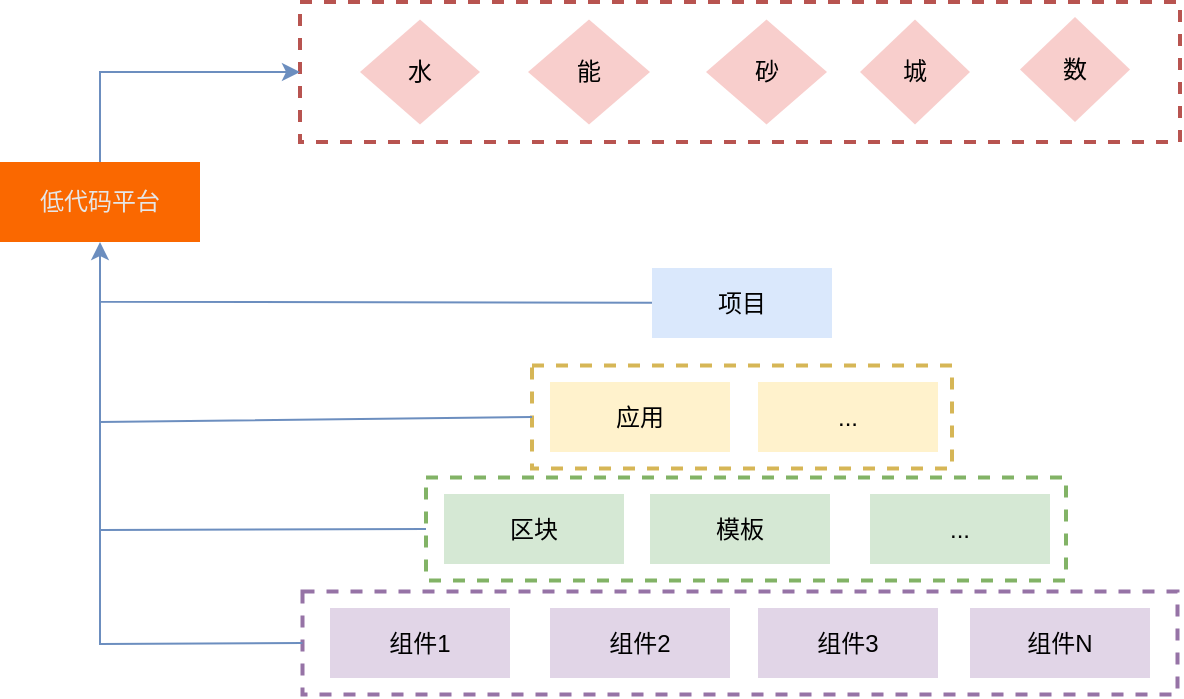 <mxfile version="24.2.5" type="github">
  <diagram name="第 1 页" id="zDo1qu29ASSPt817Pfob">
    <mxGraphModel dx="1259" dy="693" grid="1" gridSize="10" guides="1" tooltips="1" connect="1" arrows="1" fold="1" page="1" pageScale="1" pageWidth="827" pageHeight="1169" math="0" shadow="0">
      <root>
        <mxCell id="0" />
        <mxCell id="1" parent="0" />
        <mxCell id="lcO9C_Fh3bmA2Uq3fPDU-23" value="" style="rounded=0;whiteSpace=wrap;html=1;fillColor=none;strokeColor=#d6b656;dashed=1;strokeWidth=2;" parent="1" vertex="1">
          <mxGeometry x="296" y="431.75" width="210" height="51.5" as="geometry" />
        </mxCell>
        <mxCell id="lcO9C_Fh3bmA2Uq3fPDU-22" value="" style="rounded=0;whiteSpace=wrap;html=1;fillColor=none;strokeColor=#82b366;dashed=1;strokeWidth=2;" parent="1" vertex="1">
          <mxGeometry x="243" y="487.75" width="320" height="51.5" as="geometry" />
        </mxCell>
        <mxCell id="lcO9C_Fh3bmA2Uq3fPDU-21" value="" style="rounded=0;whiteSpace=wrap;html=1;fillColor=none;strokeColor=#9673a6;dashed=1;strokeWidth=2;" parent="1" vertex="1">
          <mxGeometry x="181.25" y="544.75" width="437.5" height="51.5" as="geometry" />
        </mxCell>
        <mxCell id="lcO9C_Fh3bmA2Uq3fPDU-2" value="" style="rounded=0;whiteSpace=wrap;html=1;fillColor=none;strokeColor=#b85450;strokeWidth=2;dashed=1;" parent="1" vertex="1">
          <mxGeometry x="180" y="250" width="440" height="70" as="geometry" />
        </mxCell>
        <mxCell id="lcO9C_Fh3bmA2Uq3fPDU-6" value="组件1" style="rounded=0;whiteSpace=wrap;html=1;fillColor=#e1d5e7;strokeColor=none;" parent="1" vertex="1">
          <mxGeometry x="195" y="553" width="90" height="35" as="geometry" />
        </mxCell>
        <mxCell id="lcO9C_Fh3bmA2Uq3fPDU-7" value="组件2" style="rounded=0;whiteSpace=wrap;html=1;fillColor=#e1d5e7;strokeColor=none;" parent="1" vertex="1">
          <mxGeometry x="305" y="553" width="90" height="35" as="geometry" />
        </mxCell>
        <mxCell id="lcO9C_Fh3bmA2Uq3fPDU-8" value="组件3" style="rounded=0;whiteSpace=wrap;html=1;fillColor=#e1d5e7;strokeColor=none;" parent="1" vertex="1">
          <mxGeometry x="409" y="553" width="90" height="35" as="geometry" />
        </mxCell>
        <mxCell id="lcO9C_Fh3bmA2Uq3fPDU-9" value="组件N" style="rounded=0;whiteSpace=wrap;html=1;fillColor=#e1d5e7;strokeColor=none;" parent="1" vertex="1">
          <mxGeometry x="515" y="553" width="90" height="35" as="geometry" />
        </mxCell>
        <mxCell id="lcO9C_Fh3bmA2Uq3fPDU-10" value="区块" style="rounded=0;whiteSpace=wrap;html=1;fillColor=#d5e8d4;strokeColor=none;" parent="1" vertex="1">
          <mxGeometry x="252" y="496" width="90" height="35" as="geometry" />
        </mxCell>
        <mxCell id="lcO9C_Fh3bmA2Uq3fPDU-11" value="模板" style="rounded=0;whiteSpace=wrap;html=1;fillColor=#d5e8d4;strokeColor=none;" parent="1" vertex="1">
          <mxGeometry x="355" y="496" width="90" height="35" as="geometry" />
        </mxCell>
        <mxCell id="lcO9C_Fh3bmA2Uq3fPDU-12" value="..." style="rounded=0;whiteSpace=wrap;html=1;fillColor=#d5e8d4;strokeColor=none;" parent="1" vertex="1">
          <mxGeometry x="465" y="496" width="90" height="35" as="geometry" />
        </mxCell>
        <mxCell id="lcO9C_Fh3bmA2Uq3fPDU-13" value="应用" style="rounded=0;whiteSpace=wrap;html=1;fillColor=#fff2cc;strokeColor=none;" parent="1" vertex="1">
          <mxGeometry x="305" y="440" width="90" height="35" as="geometry" />
        </mxCell>
        <mxCell id="lcO9C_Fh3bmA2Uq3fPDU-14" value="..." style="rounded=0;whiteSpace=wrap;html=1;fillColor=#fff2cc;strokeColor=none;" parent="1" vertex="1">
          <mxGeometry x="409" y="440" width="90" height="35" as="geometry" />
        </mxCell>
        <mxCell id="lcO9C_Fh3bmA2Uq3fPDU-15" value="项目" style="rounded=0;whiteSpace=wrap;html=1;fillColor=#dae8fc;strokeColor=none;" parent="1" vertex="1">
          <mxGeometry x="356" y="383" width="90" height="35" as="geometry" />
        </mxCell>
        <mxCell id="lcO9C_Fh3bmA2Uq3fPDU-16" value="水" style="rhombus;whiteSpace=wrap;html=1;fillColor=#f8cecc;strokeColor=none;" parent="1" vertex="1">
          <mxGeometry x="210" y="258.75" width="60" height="52.5" as="geometry" />
        </mxCell>
        <mxCell id="lcO9C_Fh3bmA2Uq3fPDU-17" value="砂" style="rhombus;whiteSpace=wrap;html=1;fillColor=#f8cecc;strokeColor=none;" parent="1" vertex="1">
          <mxGeometry x="383" y="258.75" width="60.5" height="52.5" as="geometry" />
        </mxCell>
        <mxCell id="lcO9C_Fh3bmA2Uq3fPDU-18" value="数" style="rhombus;whiteSpace=wrap;html=1;fillColor=#f8cecc;strokeColor=none;" parent="1" vertex="1">
          <mxGeometry x="540" y="257.5" width="55" height="52.5" as="geometry" />
        </mxCell>
        <mxCell id="lcO9C_Fh3bmA2Uq3fPDU-19" value="城" style="rhombus;whiteSpace=wrap;html=1;fillColor=#f8cecc;strokeColor=none;" parent="1" vertex="1">
          <mxGeometry x="460" y="258.75" width="55" height="52.5" as="geometry" />
        </mxCell>
        <mxCell id="lcO9C_Fh3bmA2Uq3fPDU-20" value="能" style="rhombus;whiteSpace=wrap;html=1;fillColor=#f8cecc;strokeColor=none;" parent="1" vertex="1">
          <mxGeometry x="294" y="258.75" width="61" height="52.5" as="geometry" />
        </mxCell>
        <mxCell id="lcO9C_Fh3bmA2Uq3fPDU-25" value="" style="endArrow=classic;html=1;rounded=0;exitX=0.5;exitY=0;exitDx=0;exitDy=0;entryX=0;entryY=0.5;entryDx=0;entryDy=0;fillColor=#dae8fc;strokeColor=#6c8ebf;" parent="1" source="7eTrYP0QezPbbSe3jzCh-1" target="lcO9C_Fh3bmA2Uq3fPDU-2" edge="1">
          <mxGeometry width="50" height="50" relative="1" as="geometry">
            <mxPoint x="260" y="560" as="sourcePoint" />
            <mxPoint x="310" y="510" as="targetPoint" />
            <Array as="points">
              <mxPoint x="80" y="285" />
            </Array>
          </mxGeometry>
        </mxCell>
        <mxCell id="lcO9C_Fh3bmA2Uq3fPDU-28" value="" style="endArrow=none;html=1;rounded=0;exitX=0;exitY=0.5;exitDx=0;exitDy=0;fillColor=#dae8fc;strokeColor=#6c8ebf;" parent="1" source="lcO9C_Fh3bmA2Uq3fPDU-23" edge="1">
          <mxGeometry width="50" height="50" relative="1" as="geometry">
            <mxPoint x="380" y="410" as="sourcePoint" />
            <mxPoint x="80" y="400" as="targetPoint" />
            <Array as="points">
              <mxPoint x="80" y="460" />
            </Array>
          </mxGeometry>
        </mxCell>
        <mxCell id="lcO9C_Fh3bmA2Uq3fPDU-30" value="" style="endArrow=none;html=1;rounded=0;exitX=0;exitY=0.5;exitDx=0;exitDy=0;fillColor=#dae8fc;strokeColor=#6c8ebf;" parent="1" source="lcO9C_Fh3bmA2Uq3fPDU-22" edge="1">
          <mxGeometry width="50" height="50" relative="1" as="geometry">
            <mxPoint x="380" y="410" as="sourcePoint" />
            <mxPoint x="80" y="460" as="targetPoint" />
            <Array as="points">
              <mxPoint x="80" y="514" />
            </Array>
          </mxGeometry>
        </mxCell>
        <mxCell id="lcO9C_Fh3bmA2Uq3fPDU-31" value="" style="endArrow=none;html=1;rounded=0;entryX=0;entryY=0.5;entryDx=0;entryDy=0;fillColor=#dae8fc;strokeColor=#6c8ebf;" parent="1" target="lcO9C_Fh3bmA2Uq3fPDU-21" edge="1">
          <mxGeometry width="50" height="50" relative="1" as="geometry">
            <mxPoint x="80" y="510" as="sourcePoint" />
            <mxPoint x="370" y="360" as="targetPoint" />
            <Array as="points">
              <mxPoint x="80" y="571" />
            </Array>
          </mxGeometry>
        </mxCell>
        <mxCell id="7eTrYP0QezPbbSe3jzCh-2" value="" style="endArrow=classic;html=1;rounded=0;exitX=0;exitY=0.5;exitDx=0;exitDy=0;entryX=0.5;entryY=1;entryDx=0;entryDy=0;fillColor=#dae8fc;strokeColor=#6c8ebf;" edge="1" parent="1" target="7eTrYP0QezPbbSe3jzCh-1">
          <mxGeometry width="50" height="50" relative="1" as="geometry">
            <mxPoint x="356" y="400.38" as="sourcePoint" />
            <mxPoint x="78.26" y="350" as="targetPoint" />
            <Array as="points">
              <mxPoint x="80" y="399.88" />
            </Array>
          </mxGeometry>
        </mxCell>
        <mxCell id="7eTrYP0QezPbbSe3jzCh-1" value="低代码平台" style="rounded=0;whiteSpace=wrap;html=1;fillColor=#fa6800;strokeColor=none;fontColor=#E6E6E6;" vertex="1" parent="1">
          <mxGeometry x="30" y="330" width="100" height="40" as="geometry" />
        </mxCell>
      </root>
    </mxGraphModel>
  </diagram>
</mxfile>
